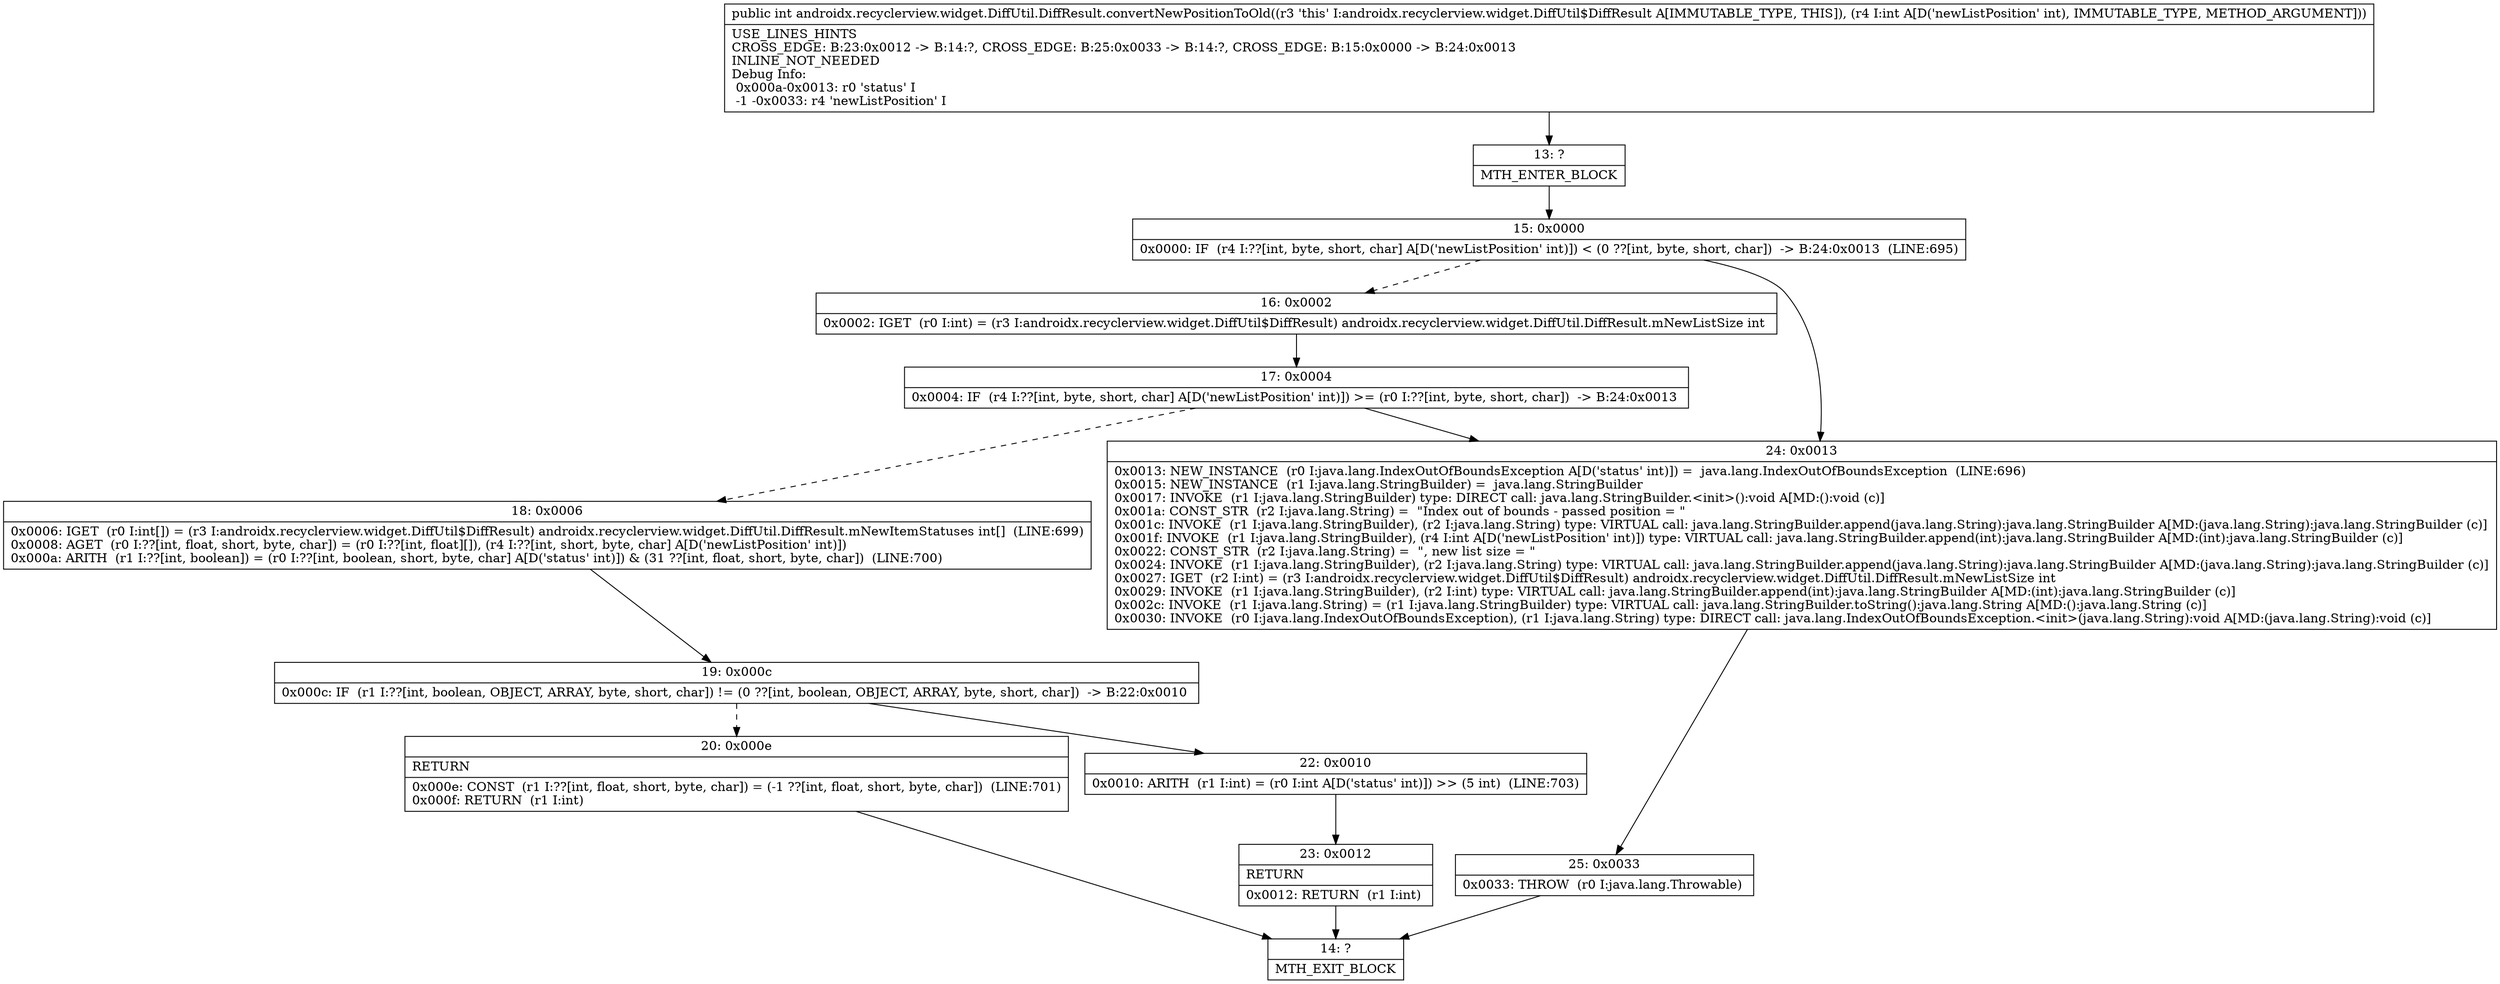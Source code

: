 digraph "CFG forandroidx.recyclerview.widget.DiffUtil.DiffResult.convertNewPositionToOld(I)I" {
Node_13 [shape=record,label="{13\:\ ?|MTH_ENTER_BLOCK\l}"];
Node_15 [shape=record,label="{15\:\ 0x0000|0x0000: IF  (r4 I:??[int, byte, short, char] A[D('newListPosition' int)]) \< (0 ??[int, byte, short, char])  \-\> B:24:0x0013  (LINE:695)\l}"];
Node_16 [shape=record,label="{16\:\ 0x0002|0x0002: IGET  (r0 I:int) = (r3 I:androidx.recyclerview.widget.DiffUtil$DiffResult) androidx.recyclerview.widget.DiffUtil.DiffResult.mNewListSize int \l}"];
Node_17 [shape=record,label="{17\:\ 0x0004|0x0004: IF  (r4 I:??[int, byte, short, char] A[D('newListPosition' int)]) \>= (r0 I:??[int, byte, short, char])  \-\> B:24:0x0013 \l}"];
Node_18 [shape=record,label="{18\:\ 0x0006|0x0006: IGET  (r0 I:int[]) = (r3 I:androidx.recyclerview.widget.DiffUtil$DiffResult) androidx.recyclerview.widget.DiffUtil.DiffResult.mNewItemStatuses int[]  (LINE:699)\l0x0008: AGET  (r0 I:??[int, float, short, byte, char]) = (r0 I:??[int, float][]), (r4 I:??[int, short, byte, char] A[D('newListPosition' int)]) \l0x000a: ARITH  (r1 I:??[int, boolean]) = (r0 I:??[int, boolean, short, byte, char] A[D('status' int)]) & (31 ??[int, float, short, byte, char])  (LINE:700)\l}"];
Node_19 [shape=record,label="{19\:\ 0x000c|0x000c: IF  (r1 I:??[int, boolean, OBJECT, ARRAY, byte, short, char]) != (0 ??[int, boolean, OBJECT, ARRAY, byte, short, char])  \-\> B:22:0x0010 \l}"];
Node_20 [shape=record,label="{20\:\ 0x000e|RETURN\l|0x000e: CONST  (r1 I:??[int, float, short, byte, char]) = (\-1 ??[int, float, short, byte, char])  (LINE:701)\l0x000f: RETURN  (r1 I:int) \l}"];
Node_14 [shape=record,label="{14\:\ ?|MTH_EXIT_BLOCK\l}"];
Node_22 [shape=record,label="{22\:\ 0x0010|0x0010: ARITH  (r1 I:int) = (r0 I:int A[D('status' int)]) \>\> (5 int)  (LINE:703)\l}"];
Node_23 [shape=record,label="{23\:\ 0x0012|RETURN\l|0x0012: RETURN  (r1 I:int) \l}"];
Node_24 [shape=record,label="{24\:\ 0x0013|0x0013: NEW_INSTANCE  (r0 I:java.lang.IndexOutOfBoundsException A[D('status' int)]) =  java.lang.IndexOutOfBoundsException  (LINE:696)\l0x0015: NEW_INSTANCE  (r1 I:java.lang.StringBuilder) =  java.lang.StringBuilder \l0x0017: INVOKE  (r1 I:java.lang.StringBuilder) type: DIRECT call: java.lang.StringBuilder.\<init\>():void A[MD:():void (c)]\l0x001a: CONST_STR  (r2 I:java.lang.String) =  \"Index out of bounds \- passed position = \" \l0x001c: INVOKE  (r1 I:java.lang.StringBuilder), (r2 I:java.lang.String) type: VIRTUAL call: java.lang.StringBuilder.append(java.lang.String):java.lang.StringBuilder A[MD:(java.lang.String):java.lang.StringBuilder (c)]\l0x001f: INVOKE  (r1 I:java.lang.StringBuilder), (r4 I:int A[D('newListPosition' int)]) type: VIRTUAL call: java.lang.StringBuilder.append(int):java.lang.StringBuilder A[MD:(int):java.lang.StringBuilder (c)]\l0x0022: CONST_STR  (r2 I:java.lang.String) =  \", new list size = \" \l0x0024: INVOKE  (r1 I:java.lang.StringBuilder), (r2 I:java.lang.String) type: VIRTUAL call: java.lang.StringBuilder.append(java.lang.String):java.lang.StringBuilder A[MD:(java.lang.String):java.lang.StringBuilder (c)]\l0x0027: IGET  (r2 I:int) = (r3 I:androidx.recyclerview.widget.DiffUtil$DiffResult) androidx.recyclerview.widget.DiffUtil.DiffResult.mNewListSize int \l0x0029: INVOKE  (r1 I:java.lang.StringBuilder), (r2 I:int) type: VIRTUAL call: java.lang.StringBuilder.append(int):java.lang.StringBuilder A[MD:(int):java.lang.StringBuilder (c)]\l0x002c: INVOKE  (r1 I:java.lang.String) = (r1 I:java.lang.StringBuilder) type: VIRTUAL call: java.lang.StringBuilder.toString():java.lang.String A[MD:():java.lang.String (c)]\l0x0030: INVOKE  (r0 I:java.lang.IndexOutOfBoundsException), (r1 I:java.lang.String) type: DIRECT call: java.lang.IndexOutOfBoundsException.\<init\>(java.lang.String):void A[MD:(java.lang.String):void (c)]\l}"];
Node_25 [shape=record,label="{25\:\ 0x0033|0x0033: THROW  (r0 I:java.lang.Throwable) \l}"];
MethodNode[shape=record,label="{public int androidx.recyclerview.widget.DiffUtil.DiffResult.convertNewPositionToOld((r3 'this' I:androidx.recyclerview.widget.DiffUtil$DiffResult A[IMMUTABLE_TYPE, THIS]), (r4 I:int A[D('newListPosition' int), IMMUTABLE_TYPE, METHOD_ARGUMENT]))  | USE_LINES_HINTS\lCROSS_EDGE: B:23:0x0012 \-\> B:14:?, CROSS_EDGE: B:25:0x0033 \-\> B:14:?, CROSS_EDGE: B:15:0x0000 \-\> B:24:0x0013\lINLINE_NOT_NEEDED\lDebug Info:\l  0x000a\-0x0013: r0 'status' I\l  \-1 \-0x0033: r4 'newListPosition' I\l}"];
MethodNode -> Node_13;Node_13 -> Node_15;
Node_15 -> Node_16[style=dashed];
Node_15 -> Node_24;
Node_16 -> Node_17;
Node_17 -> Node_18[style=dashed];
Node_17 -> Node_24;
Node_18 -> Node_19;
Node_19 -> Node_20[style=dashed];
Node_19 -> Node_22;
Node_20 -> Node_14;
Node_22 -> Node_23;
Node_23 -> Node_14;
Node_24 -> Node_25;
Node_25 -> Node_14;
}

